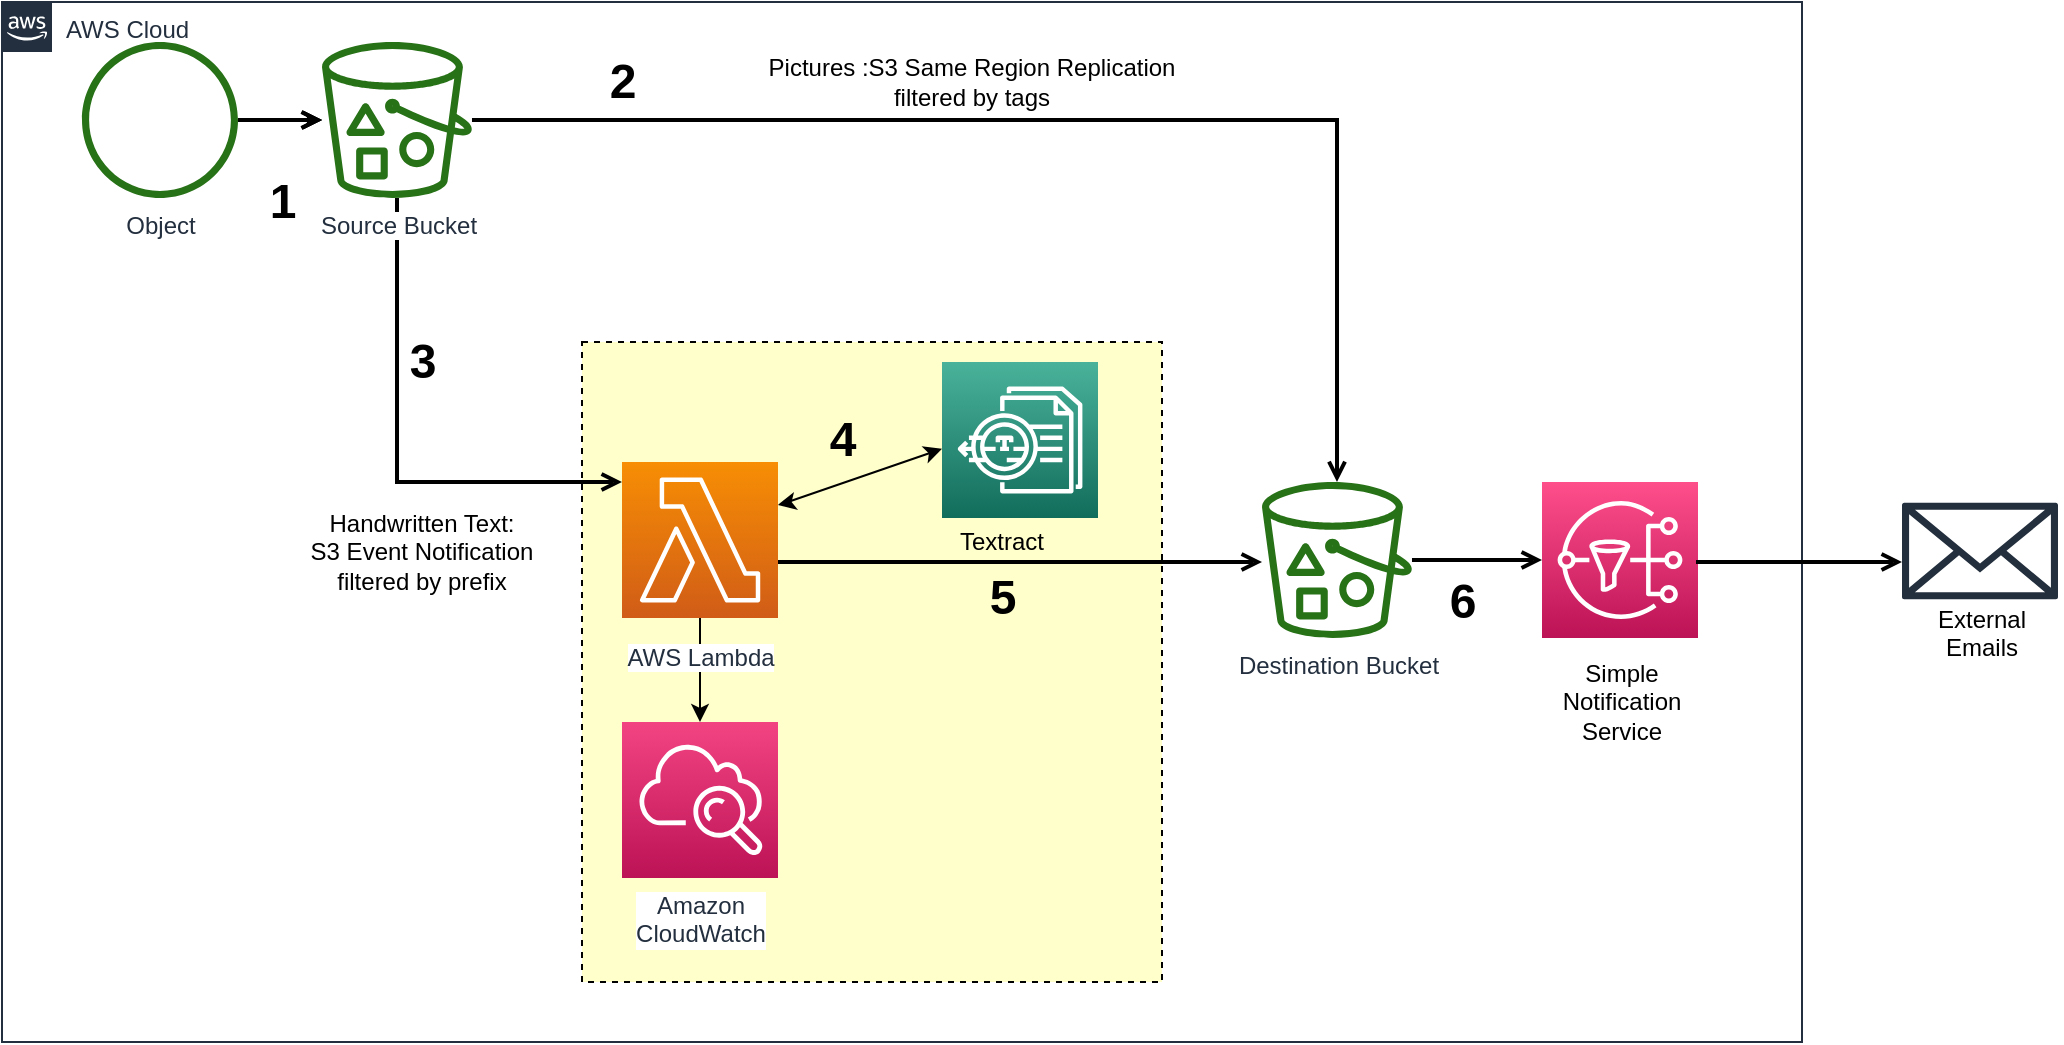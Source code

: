 <mxfile version="20.3.6" type="device"><diagram id="Ht1M8jgEwFfnCIfOTk4-" name="Page-1"><mxGraphModel dx="1356" dy="539" grid="1" gridSize="10" guides="1" tooltips="1" connect="1" arrows="1" fold="1" page="1" pageScale="1" pageWidth="1169" pageHeight="827" math="0" shadow="0"><root><mxCell id="0"/><mxCell id="1" parent="0"/><mxCell id="UEzPUAAOIrF-is8g5C7q-107" value="" style="rounded=0;whiteSpace=wrap;html=1;labelBackgroundColor=none;fillColor=#FFFFCC;dashed=1;container=1;pointerEvents=0;collapsible=0;recursiveResize=0;" parent="1" vertex="1"><mxGeometry x="340" y="290" width="290" height="320" as="geometry"/></mxCell><mxCell id="g4i3rXiCQNztUmvtT3Zi-18" style="edgeStyle=orthogonalEdgeStyle;rounded=0;orthogonalLoop=1;jettySize=auto;html=1;" parent="UEzPUAAOIrF-is8g5C7q-107" source="UEzPUAAOIrF-is8g5C7q-85" target="UEzPUAAOIrF-is8g5C7q-80" edge="1"><mxGeometry relative="1" as="geometry"/></mxCell><mxCell id="UEzPUAAOIrF-is8g5C7q-85" value="AWS Lambda" style="outlineConnect=0;fontColor=#232F3E;gradientColor=#F78E04;gradientDirection=north;fillColor=#D05C17;strokeColor=#ffffff;dashed=0;verticalLabelPosition=bottom;verticalAlign=top;align=center;html=1;fontSize=12;fontStyle=0;aspect=fixed;shape=mxgraph.aws4.resourceIcon;resIcon=mxgraph.aws4.lambda;labelBackgroundColor=#ffffff;spacingTop=6;" parent="UEzPUAAOIrF-is8g5C7q-107" vertex="1"><mxGeometry x="20" y="60" width="78" height="78" as="geometry"/></mxCell><object label="" Textract="" id="g4i3rXiCQNztUmvtT3Zi-2"><mxCell style="sketch=0;points=[[0,0,0],[0.25,0,0],[0.5,0,0],[0.75,0,0],[1,0,0],[0,1,0],[0.25,1,0],[0.5,1,0],[0.75,1,0],[1,1,0],[0,0.25,0],[0,0.5,0],[0,0.75,0],[1,0.25,0],[1,0.5,0],[1,0.75,0]];outlineConnect=0;fontColor=#232F3E;gradientColor=#4AB29A;gradientDirection=north;fillColor=#116D5B;strokeColor=#ffffff;dashed=0;verticalLabelPosition=bottom;verticalAlign=top;align=center;html=1;fontSize=12;fontStyle=0;aspect=fixed;shape=mxgraph.aws4.resourceIcon;resIcon=mxgraph.aws4.textract;" parent="UEzPUAAOIrF-is8g5C7q-107" vertex="1"><mxGeometry x="180" y="10" width="78" height="78" as="geometry"/></mxCell></object><mxCell id="UEzPUAAOIrF-is8g5C7q-80" value="Amazon&lt;br&gt;CloudWatch" style="outlineConnect=0;fontColor=#232F3E;gradientColor=#F34482;gradientDirection=north;fillColor=#BC1356;strokeColor=#ffffff;dashed=0;verticalLabelPosition=bottom;verticalAlign=top;align=center;html=1;fontSize=12;fontStyle=0;aspect=fixed;shape=mxgraph.aws4.resourceIcon;resIcon=mxgraph.aws4.cloudwatch;labelBackgroundColor=#ffffff;" parent="UEzPUAAOIrF-is8g5C7q-107" vertex="1"><mxGeometry x="20" y="190" width="78" height="78" as="geometry"/></mxCell><mxCell id="g4i3rXiCQNztUmvtT3Zi-37" value="4" style="text;strokeColor=none;fillColor=none;html=1;fontSize=24;fontStyle=1;verticalAlign=middle;align=center;" parent="UEzPUAAOIrF-is8g5C7q-107" vertex="1"><mxGeometry x="80" y="29" width="100" height="40" as="geometry"/></mxCell><mxCell id="9Zy0dJ-1TIx-ujHrHV_7-1" value="" style="endArrow=classic;startArrow=classic;html=1;rounded=0;" edge="1" parent="UEzPUAAOIrF-is8g5C7q-107"><mxGeometry width="50" height="50" relative="1" as="geometry"><mxPoint x="98" y="81.439" as="sourcePoint"/><mxPoint x="180" y="53.437" as="targetPoint"/><Array as="points"><mxPoint x="100" y="81"/></Array></mxGeometry></mxCell><mxCell id="UEzPUAAOIrF-is8g5C7q-74" value="AWS Cloud" style="points=[[0,0],[0.25,0],[0.5,0],[0.75,0],[1,0],[1,0.25],[1,0.5],[1,0.75],[1,1],[0.75,1],[0.5,1],[0.25,1],[0,1],[0,0.75],[0,0.5],[0,0.25]];outlineConnect=0;gradientColor=none;html=1;whiteSpace=wrap;fontSize=12;fontStyle=0;shape=mxgraph.aws4.group;grIcon=mxgraph.aws4.group_aws_cloud_alt;strokeColor=#232F3E;fillColor=none;verticalAlign=top;align=left;spacingLeft=30;fontColor=#232F3E;dashed=0;labelBackgroundColor=#ffffff;container=1;pointerEvents=0;collapsible=0;recursiveResize=0;" parent="1" vertex="1"><mxGeometry x="50" y="120" width="900" height="520" as="geometry"/></mxCell><mxCell id="g4i3rXiCQNztUmvtT3Zi-9" value="" style="sketch=0;points=[[0,0,0],[0.25,0,0],[0.5,0,0],[0.75,0,0],[1,0,0],[0,1,0],[0.25,1,0],[0.5,1,0],[0.75,1,0],[1,1,0],[0,0.25,0],[0,0.5,0],[0,0.75,0],[1,0.25,0],[1,0.5,0],[1,0.75,0]];outlineConnect=0;fontColor=#232F3E;gradientColor=#FF4F8B;gradientDirection=north;fillColor=#BC1356;strokeColor=#ffffff;dashed=0;verticalLabelPosition=bottom;verticalAlign=top;align=center;html=1;fontSize=12;fontStyle=0;aspect=fixed;shape=mxgraph.aws4.resourceIcon;resIcon=mxgraph.aws4.sns;" parent="UEzPUAAOIrF-is8g5C7q-74" vertex="1"><mxGeometry x="770" y="240" width="78" height="78" as="geometry"/></mxCell><UserObject label="Simple Notification Service" placeholders="1" name="Variable" id="g4i3rXiCQNztUmvtT3Zi-15"><mxCell style="text;html=1;strokeColor=none;fillColor=none;align=center;verticalAlign=middle;whiteSpace=wrap;overflow=hidden;" parent="UEzPUAAOIrF-is8g5C7q-74" vertex="1"><mxGeometry x="770" y="320" width="80" height="60" as="geometry"/></mxCell></UserObject><mxCell id="UEzPUAAOIrF-is8g5C7q-78" value="Destination Bucket" style="outlineConnect=0;fontColor=#232F3E;gradientColor=none;fillColor=#277116;strokeColor=none;dashed=0;verticalLabelPosition=bottom;verticalAlign=top;align=center;html=1;fontSize=12;fontStyle=0;aspect=fixed;pointerEvents=1;shape=mxgraph.aws4.bucket_with_objects;labelBackgroundColor=#ffffff;" parent="UEzPUAAOIrF-is8g5C7q-74" vertex="1"><mxGeometry x="630" y="240" width="75" height="78" as="geometry"/></mxCell><mxCell id="UEzPUAAOIrF-is8g5C7q-104" style="edgeStyle=orthogonalEdgeStyle;rounded=0;orthogonalLoop=1;jettySize=auto;html=1;endArrow=open;endFill=0;strokeWidth=2;entryX=0;entryY=0.5;entryDx=0;entryDy=0;entryPerimeter=0;" parent="UEzPUAAOIrF-is8g5C7q-74" source="UEzPUAAOIrF-is8g5C7q-78" target="g4i3rXiCQNztUmvtT3Zi-9" edge="1"><mxGeometry relative="1" as="geometry"><mxPoint x="1007.5" y="220" as="targetPoint"/></mxGeometry></mxCell><UserObject label="Textract" placeholders="1" name="Variable" id="g4i3rXiCQNztUmvtT3Zi-12"><mxCell style="text;html=1;strokeColor=none;fillColor=none;align=center;verticalAlign=middle;whiteSpace=wrap;overflow=hidden;" parent="UEzPUAAOIrF-is8g5C7q-74" vertex="1"><mxGeometry x="460" y="260" width="80" height="20" as="geometry"/></mxCell></UserObject><mxCell id="g4i3rXiCQNztUmvtT3Zi-21" value="1" style="text;strokeColor=none;fillColor=none;html=1;fontSize=24;fontStyle=1;verticalAlign=middle;align=center;" parent="UEzPUAAOIrF-is8g5C7q-74" vertex="1"><mxGeometry x="90" y="80" width="100" height="40" as="geometry"/></mxCell><mxCell id="g4i3rXiCQNztUmvtT3Zi-25" value="2" style="text;strokeColor=none;fillColor=none;html=1;fontSize=24;fontStyle=1;verticalAlign=middle;align=center;" parent="UEzPUAAOIrF-is8g5C7q-74" vertex="1"><mxGeometry x="260" y="20" width="100" height="40" as="geometry"/></mxCell><UserObject label="Pictures :S3 Same Region Replication &lt;br&gt;filtered by tags" placeholders="1" name="Variable" id="g4i3rXiCQNztUmvtT3Zi-26"><mxCell style="text;html=1;strokeColor=none;fillColor=none;align=center;verticalAlign=middle;whiteSpace=wrap;overflow=hidden;" parent="UEzPUAAOIrF-is8g5C7q-74" vertex="1"><mxGeometry x="350" y="20" width="270" height="40" as="geometry"/></mxCell></UserObject><UserObject label="Handwritten Text: &lt;br&gt;S3 Event Notification &lt;br&gt;filtered by prefix" placeholders="1" name="Variable" id="g4i3rXiCQNztUmvtT3Zi-27"><mxCell style="text;html=1;strokeColor=none;fillColor=none;align=center;verticalAlign=middle;whiteSpace=wrap;overflow=hidden;" parent="UEzPUAAOIrF-is8g5C7q-74" vertex="1"><mxGeometry x="130" y="240" width="160" height="70" as="geometry"/></mxCell></UserObject><mxCell id="g4i3rXiCQNztUmvtT3Zi-28" value="3" style="text;strokeColor=none;fillColor=none;html=1;fontSize=24;fontStyle=1;verticalAlign=middle;align=center;" parent="UEzPUAAOIrF-is8g5C7q-74" vertex="1"><mxGeometry x="160" y="160" width="100" height="40" as="geometry"/></mxCell><mxCell id="g4i3rXiCQNztUmvtT3Zi-38" value="5" style="text;strokeColor=none;fillColor=none;html=1;fontSize=24;fontStyle=1;verticalAlign=middle;align=center;" parent="UEzPUAAOIrF-is8g5C7q-74" vertex="1"><mxGeometry x="450" y="278" width="100" height="40" as="geometry"/></mxCell><mxCell id="9Zy0dJ-1TIx-ujHrHV_7-2" value="6" style="text;strokeColor=none;fillColor=none;html=1;fontSize=24;fontStyle=1;verticalAlign=middle;align=center;" vertex="1" parent="UEzPUAAOIrF-is8g5C7q-74"><mxGeometry x="680" y="280" width="100" height="40" as="geometry"/></mxCell><mxCell id="UEzPUAAOIrF-is8g5C7q-88" value="" style="edgeStyle=orthogonalEdgeStyle;rounded=0;orthogonalLoop=1;jettySize=auto;html=1;endArrow=open;endFill=0;strokeWidth=2;" parent="1" source="UEzPUAAOIrF-is8g5C7q-76" target="UEzPUAAOIrF-is8g5C7q-77" edge="1"><mxGeometry relative="1" as="geometry"/></mxCell><mxCell id="UEzPUAAOIrF-is8g5C7q-89" value="" style="edgeStyle=orthogonalEdgeStyle;rounded=0;orthogonalLoop=1;jettySize=auto;html=1;endArrow=open;endFill=0;strokeWidth=2;" parent="1" source="UEzPUAAOIrF-is8g5C7q-77" target="UEzPUAAOIrF-is8g5C7q-85" edge="1"><mxGeometry relative="1" as="geometry"><Array as="points"><mxPoint x="248" y="360"/></Array><mxPoint x="370" y="510" as="targetPoint"/></mxGeometry></mxCell><mxCell id="UEzPUAAOIrF-is8g5C7q-106" style="edgeStyle=orthogonalEdgeStyle;rounded=0;orthogonalLoop=1;jettySize=auto;html=1;endArrow=open;endFill=0;strokeWidth=2;" parent="1" source="UEzPUAAOIrF-is8g5C7q-77" target="UEzPUAAOIrF-is8g5C7q-78" edge="1"><mxGeometry relative="1" as="geometry"/></mxCell><mxCell id="g4i3rXiCQNztUmvtT3Zi-33" value="" style="edgeStyle=orthogonalEdgeStyle;rounded=0;orthogonalLoop=1;jettySize=auto;html=1;" parent="1" source="UEzPUAAOIrF-is8g5C7q-76" target="UEzPUAAOIrF-is8g5C7q-77" edge="1"><mxGeometry relative="1" as="geometry"/></mxCell><mxCell id="UEzPUAAOIrF-is8g5C7q-76" value="Object" style="outlineConnect=0;fontColor=#232F3E;gradientColor=none;fillColor=#277116;strokeColor=none;dashed=0;verticalLabelPosition=bottom;verticalAlign=top;align=center;html=1;fontSize=12;fontStyle=0;aspect=fixed;pointerEvents=1;shape=mxgraph.aws4.object;labelBackgroundColor=#ffffff;" parent="1" vertex="1"><mxGeometry x="90" y="140" width="78" height="78" as="geometry"/></mxCell><mxCell id="UEzPUAAOIrF-is8g5C7q-77" value="Source Bucket" style="outlineConnect=0;fontColor=#232F3E;gradientColor=none;fillColor=#277116;strokeColor=none;dashed=0;verticalLabelPosition=bottom;verticalAlign=top;align=center;html=1;fontSize=12;fontStyle=0;aspect=fixed;pointerEvents=1;shape=mxgraph.aws4.bucket_with_objects;labelBackgroundColor=#ffffff;" parent="1" vertex="1"><mxGeometry x="210" y="140" width="75" height="78" as="geometry"/></mxCell><mxCell id="g4i3rXiCQNztUmvtT3Zi-10" value="" style="sketch=0;outlineConnect=0;fontColor=#232F3E;gradientColor=none;fillColor=#232F3D;strokeColor=none;dashed=0;verticalLabelPosition=bottom;verticalAlign=top;align=center;html=1;fontSize=12;fontStyle=0;aspect=fixed;pointerEvents=1;shape=mxgraph.aws4.email_2;" parent="1" vertex="1"><mxGeometry x="1000" y="370" width="78" height="49" as="geometry"/></mxCell><mxCell id="g4i3rXiCQNztUmvtT3Zi-8" value="" style="edgeStyle=orthogonalEdgeStyle;rounded=0;orthogonalLoop=1;jettySize=auto;html=1;endArrow=open;endFill=0;strokeWidth=2;" parent="1" source="UEzPUAAOIrF-is8g5C7q-85" target="UEzPUAAOIrF-is8g5C7q-78" edge="1"><mxGeometry relative="1" as="geometry"><mxPoint x="550" y="550" as="sourcePoint"/><mxPoint x="592.008" y="550" as="targetPoint"/><Array as="points"><mxPoint x="600" y="400"/><mxPoint x="600" y="400"/></Array></mxGeometry></mxCell><mxCell id="g4i3rXiCQNztUmvtT3Zi-32" value="" style="edgeStyle=orthogonalEdgeStyle;rounded=0;orthogonalLoop=1;jettySize=auto;html=1;endArrow=open;endFill=0;strokeWidth=2;" parent="1" edge="1"><mxGeometry relative="1" as="geometry"><mxPoint x="168" y="179" as="sourcePoint"/><mxPoint x="210.008" y="179" as="targetPoint"/></mxGeometry></mxCell><mxCell id="g4i3rXiCQNztUmvtT3Zi-34" value="" style="edgeStyle=orthogonalEdgeStyle;rounded=0;orthogonalLoop=1;jettySize=auto;html=1;endArrow=open;endFill=0;strokeWidth=2;exitX=1;exitY=0.5;exitDx=0;exitDy=0;exitPerimeter=0;" parent="1" source="g4i3rXiCQNztUmvtT3Zi-9" target="g4i3rXiCQNztUmvtT3Zi-10" edge="1"><mxGeometry relative="1" as="geometry"><mxPoint x="930" y="403" as="sourcePoint"/><mxPoint x="972.008" y="403" as="targetPoint"/><Array as="points"><mxPoint x="898" y="400"/></Array></mxGeometry></mxCell><UserObject label="External Emails" placeholders="1" name="Variable" id="g4i3rXiCQNztUmvtT3Zi-36"><mxCell style="text;html=1;strokeColor=none;fillColor=none;align=center;verticalAlign=middle;whiteSpace=wrap;overflow=hidden;" parent="1" vertex="1"><mxGeometry x="1000" y="419" width="80" height="31" as="geometry"/></mxCell></UserObject></root></mxGraphModel></diagram></mxfile>